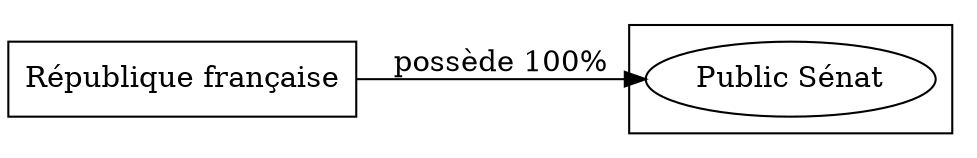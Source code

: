 digraph {
  rankdir=LR;
  subgraph roots {
    
      "republique-francaise-128"[label="République française" shape=box]
    
  }

  

  subgraph clusterLeaves {
    
      "public-senat-132"[label="Public Sénat"]
    
  }

  
    "republique-francaise-128" -> "public-senat-132" [
      label="possède 100%"
    ]
  
}
